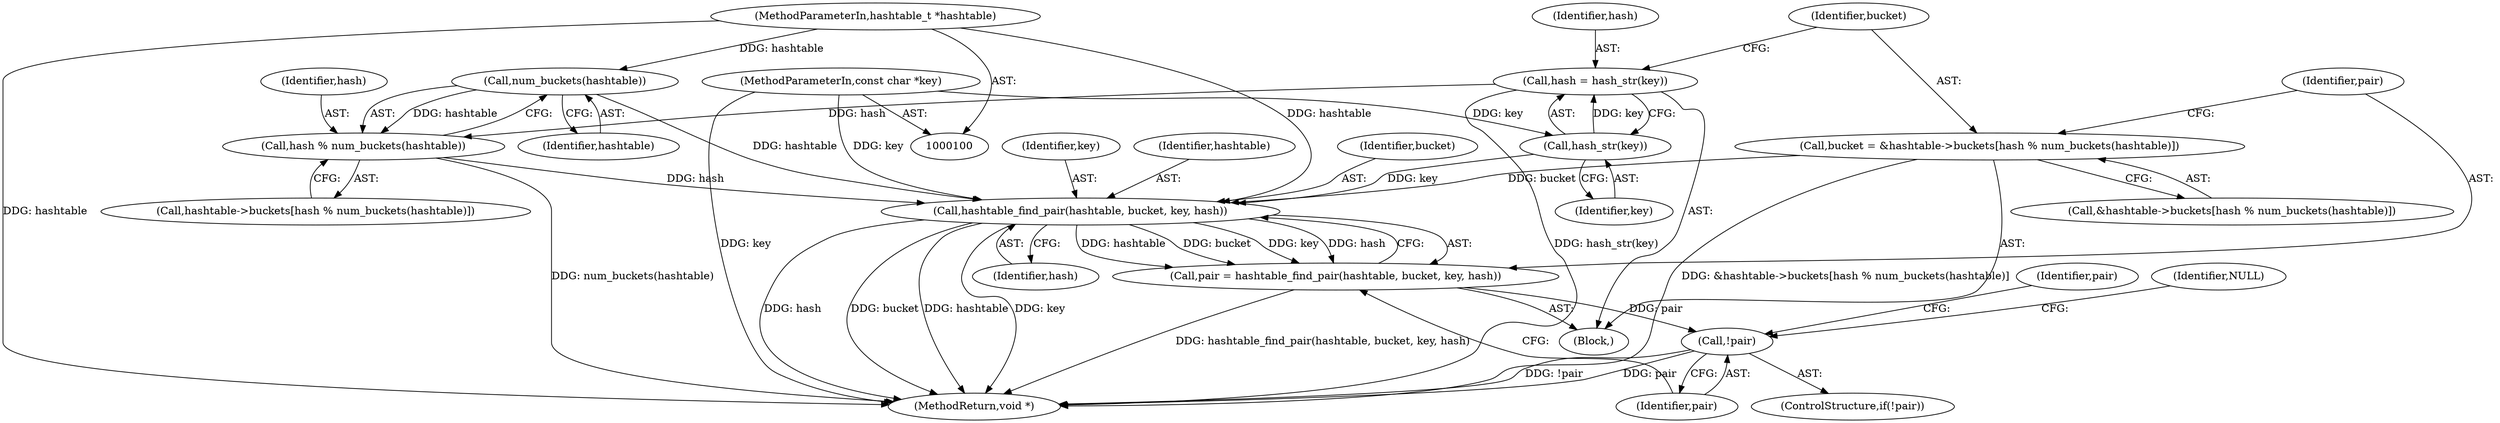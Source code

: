 digraph "1_jansson_8f80c2d83808150724d31793e6ade92749b1faa4_5@pointer" {
"1000124" [label="(Call,hashtable_find_pair(hashtable, bucket, key, hash))"];
"1000120" [label="(Call,num_buckets(hashtable))"];
"1000101" [label="(MethodParameterIn,hashtable_t *hashtable)"];
"1000111" [label="(Call,bucket = &hashtable->buckets[hash % num_buckets(hashtable)])"];
"1000109" [label="(Call,hash_str(key))"];
"1000102" [label="(MethodParameterIn,const char *key)"];
"1000118" [label="(Call,hash % num_buckets(hashtable))"];
"1000107" [label="(Call,hash = hash_str(key))"];
"1000122" [label="(Call,pair = hashtable_find_pair(hashtable, bucket, key, hash))"];
"1000130" [label="(Call,!pair)"];
"1000121" [label="(Identifier,hashtable)"];
"1000110" [label="(Identifier,key)"];
"1000126" [label="(Identifier,bucket)"];
"1000124" [label="(Call,hashtable_find_pair(hashtable, bucket, key, hash))"];
"1000107" [label="(Call,hash = hash_str(key))"];
"1000114" [label="(Call,hashtable->buckets[hash % num_buckets(hashtable)])"];
"1000113" [label="(Call,&hashtable->buckets[hash % num_buckets(hashtable)])"];
"1000112" [label="(Identifier,bucket)"];
"1000130" [label="(Call,!pair)"];
"1000103" [label="(Block,)"];
"1000122" [label="(Call,pair = hashtable_find_pair(hashtable, bucket, key, hash))"];
"1000129" [label="(ControlStructure,if(!pair))"];
"1000131" [label="(Identifier,pair)"];
"1000101" [label="(MethodParameterIn,hashtable_t *hashtable)"];
"1000137" [label="(Identifier,pair)"];
"1000118" [label="(Call,hash % num_buckets(hashtable))"];
"1000111" [label="(Call,bucket = &hashtable->buckets[hash % num_buckets(hashtable)])"];
"1000102" [label="(MethodParameterIn,const char *key)"];
"1000133" [label="(Identifier,NULL)"];
"1000119" [label="(Identifier,hash)"];
"1000120" [label="(Call,num_buckets(hashtable))"];
"1000139" [label="(MethodReturn,void *)"];
"1000127" [label="(Identifier,key)"];
"1000109" [label="(Call,hash_str(key))"];
"1000108" [label="(Identifier,hash)"];
"1000123" [label="(Identifier,pair)"];
"1000125" [label="(Identifier,hashtable)"];
"1000128" [label="(Identifier,hash)"];
"1000124" -> "1000122"  [label="AST: "];
"1000124" -> "1000128"  [label="CFG: "];
"1000125" -> "1000124"  [label="AST: "];
"1000126" -> "1000124"  [label="AST: "];
"1000127" -> "1000124"  [label="AST: "];
"1000128" -> "1000124"  [label="AST: "];
"1000122" -> "1000124"  [label="CFG: "];
"1000124" -> "1000139"  [label="DDG: hashtable"];
"1000124" -> "1000139"  [label="DDG: key"];
"1000124" -> "1000139"  [label="DDG: hash"];
"1000124" -> "1000139"  [label="DDG: bucket"];
"1000124" -> "1000122"  [label="DDG: hashtable"];
"1000124" -> "1000122"  [label="DDG: bucket"];
"1000124" -> "1000122"  [label="DDG: key"];
"1000124" -> "1000122"  [label="DDG: hash"];
"1000120" -> "1000124"  [label="DDG: hashtable"];
"1000101" -> "1000124"  [label="DDG: hashtable"];
"1000111" -> "1000124"  [label="DDG: bucket"];
"1000109" -> "1000124"  [label="DDG: key"];
"1000102" -> "1000124"  [label="DDG: key"];
"1000118" -> "1000124"  [label="DDG: hash"];
"1000120" -> "1000118"  [label="AST: "];
"1000120" -> "1000121"  [label="CFG: "];
"1000121" -> "1000120"  [label="AST: "];
"1000118" -> "1000120"  [label="CFG: "];
"1000120" -> "1000118"  [label="DDG: hashtable"];
"1000101" -> "1000120"  [label="DDG: hashtable"];
"1000101" -> "1000100"  [label="AST: "];
"1000101" -> "1000139"  [label="DDG: hashtable"];
"1000111" -> "1000103"  [label="AST: "];
"1000111" -> "1000113"  [label="CFG: "];
"1000112" -> "1000111"  [label="AST: "];
"1000113" -> "1000111"  [label="AST: "];
"1000123" -> "1000111"  [label="CFG: "];
"1000111" -> "1000139"  [label="DDG: &hashtable->buckets[hash % num_buckets(hashtable)]"];
"1000109" -> "1000107"  [label="AST: "];
"1000109" -> "1000110"  [label="CFG: "];
"1000110" -> "1000109"  [label="AST: "];
"1000107" -> "1000109"  [label="CFG: "];
"1000109" -> "1000107"  [label="DDG: key"];
"1000102" -> "1000109"  [label="DDG: key"];
"1000102" -> "1000100"  [label="AST: "];
"1000102" -> "1000139"  [label="DDG: key"];
"1000118" -> "1000114"  [label="AST: "];
"1000119" -> "1000118"  [label="AST: "];
"1000114" -> "1000118"  [label="CFG: "];
"1000118" -> "1000139"  [label="DDG: num_buckets(hashtable)"];
"1000107" -> "1000118"  [label="DDG: hash"];
"1000107" -> "1000103"  [label="AST: "];
"1000108" -> "1000107"  [label="AST: "];
"1000112" -> "1000107"  [label="CFG: "];
"1000107" -> "1000139"  [label="DDG: hash_str(key)"];
"1000122" -> "1000103"  [label="AST: "];
"1000123" -> "1000122"  [label="AST: "];
"1000131" -> "1000122"  [label="CFG: "];
"1000122" -> "1000139"  [label="DDG: hashtable_find_pair(hashtable, bucket, key, hash)"];
"1000122" -> "1000130"  [label="DDG: pair"];
"1000130" -> "1000129"  [label="AST: "];
"1000130" -> "1000131"  [label="CFG: "];
"1000131" -> "1000130"  [label="AST: "];
"1000133" -> "1000130"  [label="CFG: "];
"1000137" -> "1000130"  [label="CFG: "];
"1000130" -> "1000139"  [label="DDG: !pair"];
"1000130" -> "1000139"  [label="DDG: pair"];
}
